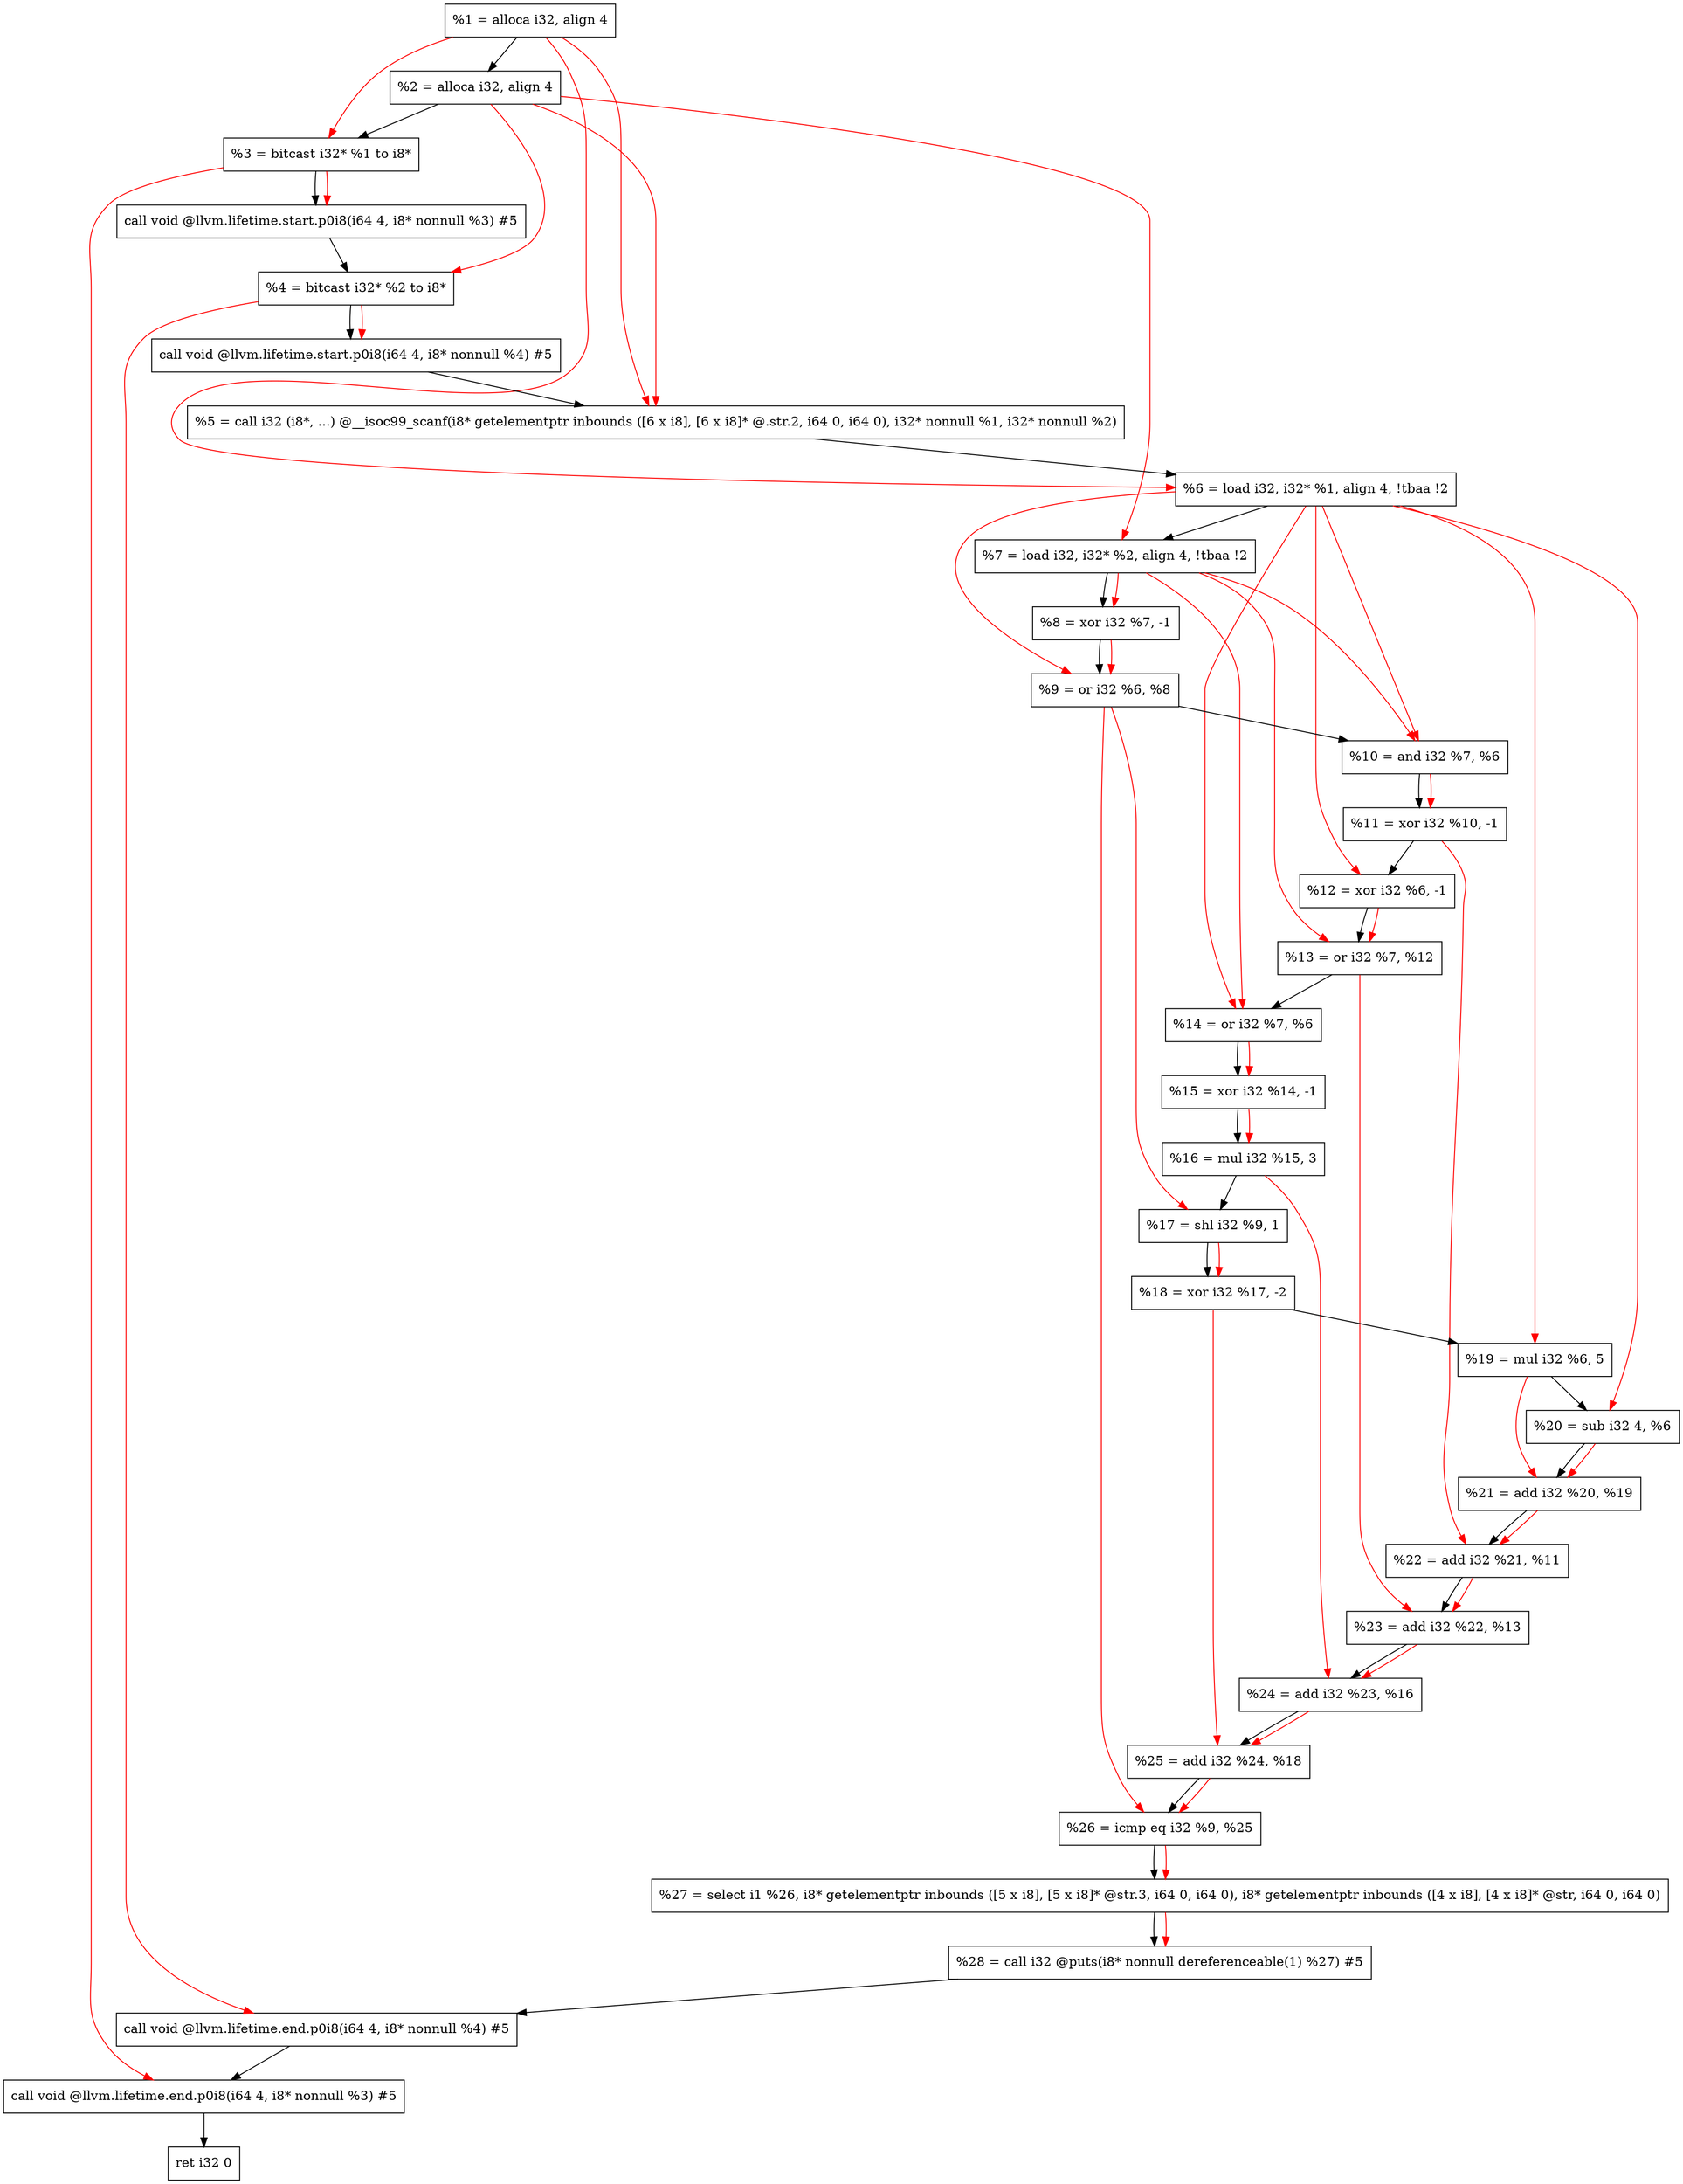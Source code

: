 digraph "DFG for'main' function" {
	Node0x1fd5a38[shape=record, label="  %1 = alloca i32, align 4"];
	Node0x1fd5ab8[shape=record, label="  %2 = alloca i32, align 4"];
	Node0x1fd5b48[shape=record, label="  %3 = bitcast i32* %1 to i8*"];
	Node0x1fd5fa8[shape=record, label="  call void @llvm.lifetime.start.p0i8(i64 4, i8* nonnull %3) #5"];
	Node0x1fd6088[shape=record, label="  %4 = bitcast i32* %2 to i8*"];
	Node0x1fd61a8[shape=record, label="  call void @llvm.lifetime.start.p0i8(i64 4, i8* nonnull %4) #5"];
	Node0x1fd63e0[shape=record, label="  %5 = call i32 (i8*, ...) @__isoc99_scanf(i8* getelementptr inbounds ([6 x i8], [6 x i8]* @.str.2, i64 0, i64 0), i32* nonnull %1, i32* nonnull %2)"];
	Node0x1fd6498[shape=record, label="  %6 = load i32, i32* %1, align 4, !tbaa !2"];
	Node0x1fd7408[shape=record, label="  %7 = load i32, i32* %2, align 4, !tbaa !2"];
	Node0x1fd7a90[shape=record, label="  %8 = xor i32 %7, -1"];
	Node0x1fd7b00[shape=record, label="  %9 = or i32 %6, %8"];
	Node0x1fd7b70[shape=record, label="  %10 = and i32 %7, %6"];
	Node0x1fd7be0[shape=record, label="  %11 = xor i32 %10, -1"];
	Node0x1fd7c50[shape=record, label="  %12 = xor i32 %6, -1"];
	Node0x1fd7cc0[shape=record, label="  %13 = or i32 %7, %12"];
	Node0x1fd7d30[shape=record, label="  %14 = or i32 %7, %6"];
	Node0x1fd7da0[shape=record, label="  %15 = xor i32 %14, -1"];
	Node0x1fd7e10[shape=record, label="  %16 = mul i32 %15, 3"];
	Node0x1fd7e80[shape=record, label="  %17 = shl i32 %9, 1"];
	Node0x1fd7ef0[shape=record, label="  %18 = xor i32 %17, -2"];
	Node0x1fd7f60[shape=record, label="  %19 = mul i32 %6, 5"];
	Node0x1fd7fd0[shape=record, label="  %20 = sub i32 4, %6"];
	Node0x1fd8040[shape=record, label="  %21 = add i32 %20, %19"];
	Node0x1fd80b0[shape=record, label="  %22 = add i32 %21, %11"];
	Node0x1fd8120[shape=record, label="  %23 = add i32 %22, %13"];
	Node0x1fd8190[shape=record, label="  %24 = add i32 %23, %16"];
	Node0x1fd8200[shape=record, label="  %25 = add i32 %24, %18"];
	Node0x1fd8270[shape=record, label="  %26 = icmp eq i32 %9, %25"];
	Node0x1f769d8[shape=record, label="  %27 = select i1 %26, i8* getelementptr inbounds ([5 x i8], [5 x i8]* @str.3, i64 0, i64 0), i8* getelementptr inbounds ([4 x i8], [4 x i8]* @str, i64 0, i64 0)"];
	Node0x1fd8300[shape=record, label="  %28 = call i32 @puts(i8* nonnull dereferenceable(1) %27) #5"];
	Node0x1fd8558[shape=record, label="  call void @llvm.lifetime.end.p0i8(i64 4, i8* nonnull %4) #5"];
	Node0x1fd86b8[shape=record, label="  call void @llvm.lifetime.end.p0i8(i64 4, i8* nonnull %3) #5"];
	Node0x1fd8778[shape=record, label="  ret i32 0"];
	Node0x1fd5a38 -> Node0x1fd5ab8;
	Node0x1fd5ab8 -> Node0x1fd5b48;
	Node0x1fd5b48 -> Node0x1fd5fa8;
	Node0x1fd5fa8 -> Node0x1fd6088;
	Node0x1fd6088 -> Node0x1fd61a8;
	Node0x1fd61a8 -> Node0x1fd63e0;
	Node0x1fd63e0 -> Node0x1fd6498;
	Node0x1fd6498 -> Node0x1fd7408;
	Node0x1fd7408 -> Node0x1fd7a90;
	Node0x1fd7a90 -> Node0x1fd7b00;
	Node0x1fd7b00 -> Node0x1fd7b70;
	Node0x1fd7b70 -> Node0x1fd7be0;
	Node0x1fd7be0 -> Node0x1fd7c50;
	Node0x1fd7c50 -> Node0x1fd7cc0;
	Node0x1fd7cc0 -> Node0x1fd7d30;
	Node0x1fd7d30 -> Node0x1fd7da0;
	Node0x1fd7da0 -> Node0x1fd7e10;
	Node0x1fd7e10 -> Node0x1fd7e80;
	Node0x1fd7e80 -> Node0x1fd7ef0;
	Node0x1fd7ef0 -> Node0x1fd7f60;
	Node0x1fd7f60 -> Node0x1fd7fd0;
	Node0x1fd7fd0 -> Node0x1fd8040;
	Node0x1fd8040 -> Node0x1fd80b0;
	Node0x1fd80b0 -> Node0x1fd8120;
	Node0x1fd8120 -> Node0x1fd8190;
	Node0x1fd8190 -> Node0x1fd8200;
	Node0x1fd8200 -> Node0x1fd8270;
	Node0x1fd8270 -> Node0x1f769d8;
	Node0x1f769d8 -> Node0x1fd8300;
	Node0x1fd8300 -> Node0x1fd8558;
	Node0x1fd8558 -> Node0x1fd86b8;
	Node0x1fd86b8 -> Node0x1fd8778;
edge [color=red]
	Node0x1fd5a38 -> Node0x1fd5b48;
	Node0x1fd5b48 -> Node0x1fd5fa8;
	Node0x1fd5ab8 -> Node0x1fd6088;
	Node0x1fd6088 -> Node0x1fd61a8;
	Node0x1fd5a38 -> Node0x1fd63e0;
	Node0x1fd5ab8 -> Node0x1fd63e0;
	Node0x1fd5a38 -> Node0x1fd6498;
	Node0x1fd5ab8 -> Node0x1fd7408;
	Node0x1fd7408 -> Node0x1fd7a90;
	Node0x1fd6498 -> Node0x1fd7b00;
	Node0x1fd7a90 -> Node0x1fd7b00;
	Node0x1fd7408 -> Node0x1fd7b70;
	Node0x1fd6498 -> Node0x1fd7b70;
	Node0x1fd7b70 -> Node0x1fd7be0;
	Node0x1fd6498 -> Node0x1fd7c50;
	Node0x1fd7408 -> Node0x1fd7cc0;
	Node0x1fd7c50 -> Node0x1fd7cc0;
	Node0x1fd7408 -> Node0x1fd7d30;
	Node0x1fd6498 -> Node0x1fd7d30;
	Node0x1fd7d30 -> Node0x1fd7da0;
	Node0x1fd7da0 -> Node0x1fd7e10;
	Node0x1fd7b00 -> Node0x1fd7e80;
	Node0x1fd7e80 -> Node0x1fd7ef0;
	Node0x1fd6498 -> Node0x1fd7f60;
	Node0x1fd6498 -> Node0x1fd7fd0;
	Node0x1fd7fd0 -> Node0x1fd8040;
	Node0x1fd7f60 -> Node0x1fd8040;
	Node0x1fd8040 -> Node0x1fd80b0;
	Node0x1fd7be0 -> Node0x1fd80b0;
	Node0x1fd80b0 -> Node0x1fd8120;
	Node0x1fd7cc0 -> Node0x1fd8120;
	Node0x1fd8120 -> Node0x1fd8190;
	Node0x1fd7e10 -> Node0x1fd8190;
	Node0x1fd8190 -> Node0x1fd8200;
	Node0x1fd7ef0 -> Node0x1fd8200;
	Node0x1fd7b00 -> Node0x1fd8270;
	Node0x1fd8200 -> Node0x1fd8270;
	Node0x1fd8270 -> Node0x1f769d8;
	Node0x1f769d8 -> Node0x1fd8300;
	Node0x1fd6088 -> Node0x1fd8558;
	Node0x1fd5b48 -> Node0x1fd86b8;
}
